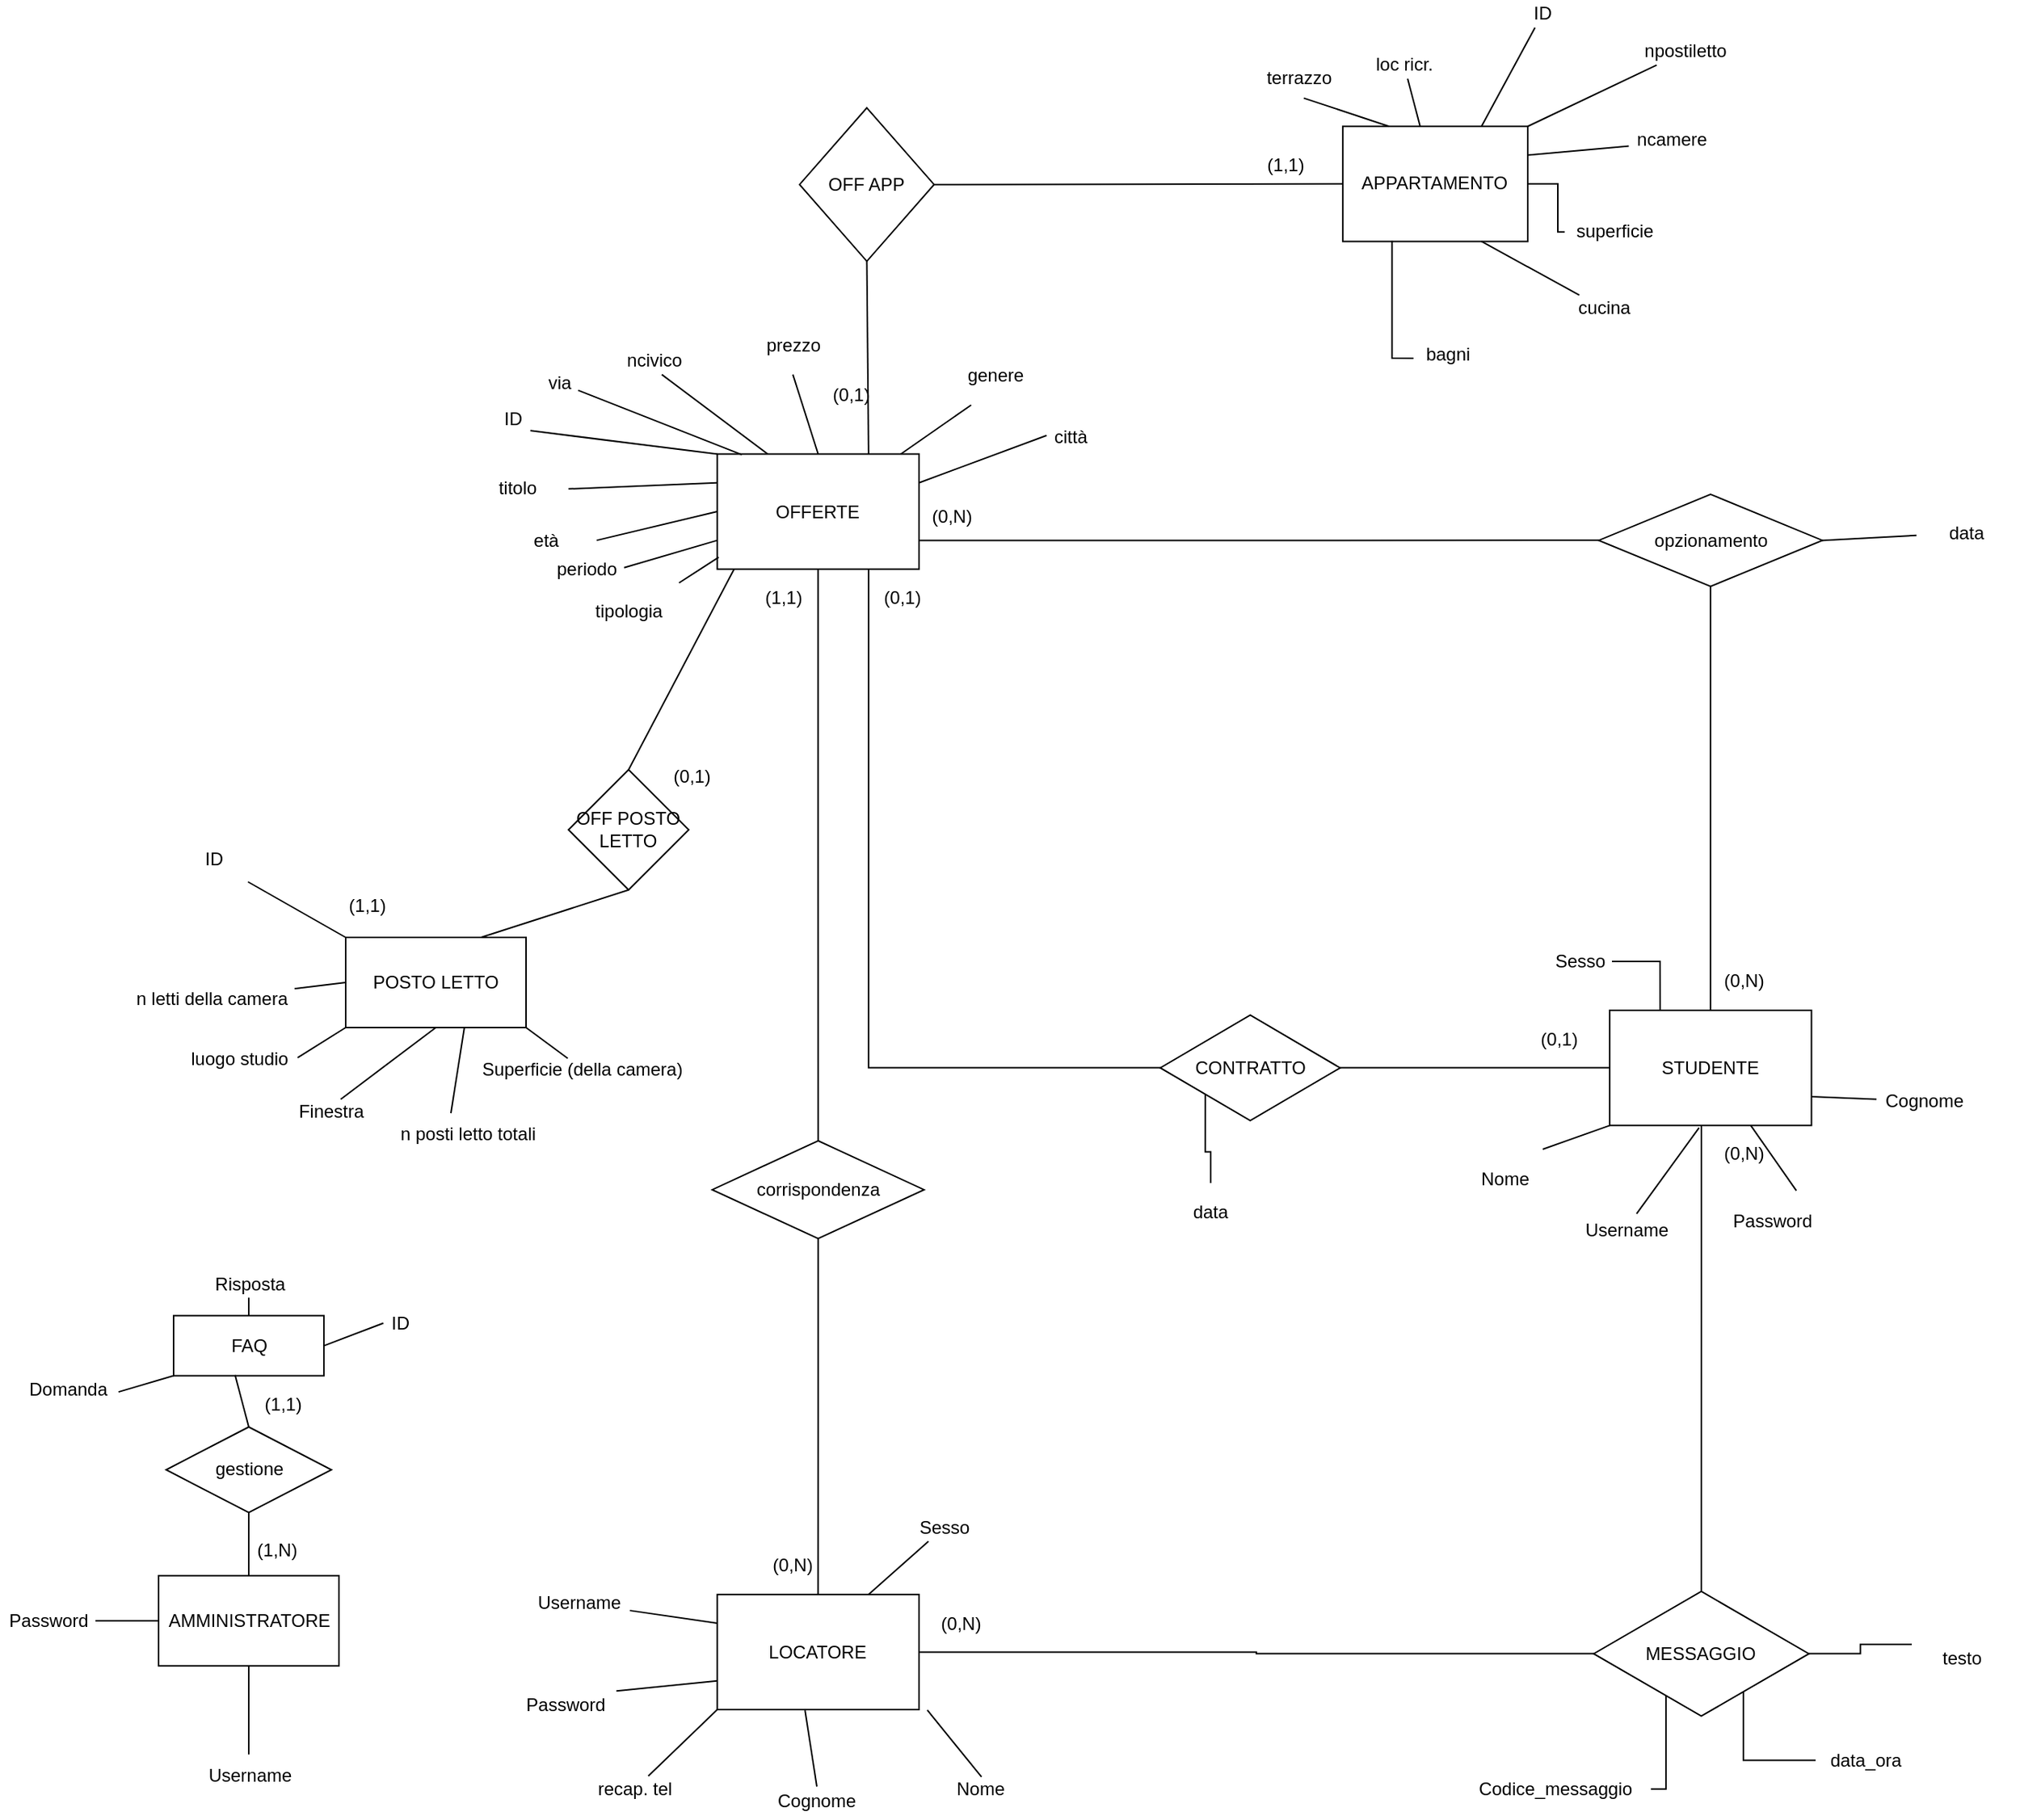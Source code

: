 <mxfile version="16.5.1" type="device"><diagram id="BImiJ2MHaVfLToUosUw6" name="Pagina-1"><mxGraphModel dx="2995" dy="1754" grid="1" gridSize="10" guides="1" tooltips="1" connect="1" arrows="1" fold="1" page="1" pageScale="1" pageWidth="1169" pageHeight="827" math="0" shadow="0"><root><mxCell id="0"/><mxCell id="1" parent="0"/><mxCell id="w5Ji0JBY7HhAF-RtOJwx-1" value="" style="group" vertex="1" connectable="0" parent="1"><mxGeometry x="-529" y="-589" width="869.526" height="936" as="geometry"/></mxCell><mxCell id="w5Ji0JBY7HhAF-RtOJwx-8" value="OFFERTE" style="rounded=0;whiteSpace=wrap;html=1;" vertex="1" parent="w5Ji0JBY7HhAF-RtOJwx-1"><mxGeometry x="134.237" y="153.233" width="134.237" height="76.617" as="geometry"/></mxCell><mxCell id="w5Ji0JBY7HhAF-RtOJwx-11" value="STUDENTE" style="whiteSpace=wrap;html=1;rounded=0;" vertex="1" parent="w5Ji0JBY7HhAF-RtOJwx-1"><mxGeometry x="728.018" y="523.547" width="134.237" height="76.617" as="geometry"/></mxCell><mxCell id="w5Ji0JBY7HhAF-RtOJwx-13" style="edgeStyle=orthogonalEdgeStyle;rounded=0;orthogonalLoop=1;jettySize=auto;html=1;entryX=0.75;entryY=1;entryDx=0;entryDy=0;endArrow=none;endFill=0;" edge="1" parent="w5Ji0JBY7HhAF-RtOJwx-1" source="w5Ji0JBY7HhAF-RtOJwx-14" target="w5Ji0JBY7HhAF-RtOJwx-8"><mxGeometry relative="1" as="geometry"/></mxCell><mxCell id="w5Ji0JBY7HhAF-RtOJwx-14" value="CONTRATTO" style="rhombus;whiteSpace=wrap;html=1;rounded=0;" vertex="1" parent="w5Ji0JBY7HhAF-RtOJwx-1"><mxGeometry x="429.002" y="526.741" width="119.695" height="70.232" as="geometry"/></mxCell><mxCell id="w5Ji0JBY7HhAF-RtOJwx-15" value="" style="edgeStyle=orthogonalEdgeStyle;rounded=0;orthogonalLoop=1;jettySize=auto;html=1;endArrow=none;endFill=0;" edge="1" parent="w5Ji0JBY7HhAF-RtOJwx-1" source="w5Ji0JBY7HhAF-RtOJwx-11" target="w5Ji0JBY7HhAF-RtOJwx-14"><mxGeometry relative="1" as="geometry"/></mxCell><mxCell id="w5Ji0JBY7HhAF-RtOJwx-16" value="corrispondenza" style="rhombus;whiteSpace=wrap;html=1;rounded=0;" vertex="1" parent="w5Ji0JBY7HhAF-RtOJwx-1"><mxGeometry x="130.881" y="610.379" width="140.949" height="65.124" as="geometry"/></mxCell><mxCell id="w5Ji0JBY7HhAF-RtOJwx-17" value="" style="edgeStyle=orthogonalEdgeStyle;rounded=0;orthogonalLoop=1;jettySize=auto;html=1;endArrow=none;endFill=0;" edge="1" parent="w5Ji0JBY7HhAF-RtOJwx-1" source="w5Ji0JBY7HhAF-RtOJwx-8" target="w5Ji0JBY7HhAF-RtOJwx-16"><mxGeometry relative="1" as="geometry"/></mxCell><mxCell id="w5Ji0JBY7HhAF-RtOJwx-20" value="(0,N)" style="text;html=1;strokeColor=none;fillColor=none;align=center;verticalAlign=middle;whiteSpace=wrap;rounded=0;" vertex="1" parent="w5Ji0JBY7HhAF-RtOJwx-1"><mxGeometry x="257.288" y="176.003" width="67.119" height="38.308" as="geometry"/></mxCell><mxCell id="w5Ji0JBY7HhAF-RtOJwx-21" value="(0,N)" style="text;html=1;strokeColor=none;fillColor=none;align=center;verticalAlign=middle;whiteSpace=wrap;rounded=0;" vertex="1" parent="w5Ji0JBY7HhAF-RtOJwx-1"><mxGeometry x="783.951" y="485.239" width="67.119" height="38.308" as="geometry"/></mxCell><mxCell id="w5Ji0JBY7HhAF-RtOJwx-23" value="(0,1)" style="text;html=1;strokeColor=none;fillColor=none;align=center;verticalAlign=middle;whiteSpace=wrap;rounded=0;" vertex="1" parent="w5Ji0JBY7HhAF-RtOJwx-1"><mxGeometry x="660.9" y="523.547" width="67.119" height="38.308" as="geometry"/></mxCell><mxCell id="w5Ji0JBY7HhAF-RtOJwx-24" value="(0,1)" style="text;html=1;strokeColor=none;fillColor=none;align=center;verticalAlign=middle;whiteSpace=wrap;rounded=0;" vertex="1" parent="w5Ji0JBY7HhAF-RtOJwx-1"><mxGeometry x="223.729" y="229.85" width="67.119" height="38.308" as="geometry"/></mxCell><mxCell id="w5Ji0JBY7HhAF-RtOJwx-25" value="(1,1)" style="text;html=1;strokeColor=none;fillColor=none;align=center;verticalAlign=middle;whiteSpace=wrap;rounded=0;" vertex="1" parent="w5Ji0JBY7HhAF-RtOJwx-1"><mxGeometry x="145.424" y="229.85" width="67.119" height="38.308" as="geometry"/></mxCell><mxCell id="w5Ji0JBY7HhAF-RtOJwx-34" value="(0,1)" style="text;html=1;strokeColor=none;fillColor=none;align=center;verticalAlign=middle;whiteSpace=wrap;rounded=0;" vertex="1" parent="w5Ji0JBY7HhAF-RtOJwx-1"><mxGeometry x="190.173" y="94.615" width="67.119" height="38.308" as="geometry"/></mxCell><mxCell id="w5Ji0JBY7HhAF-RtOJwx-36" value="Username" style="text;html=1;strokeColor=none;fillColor=none;align=center;verticalAlign=middle;whiteSpace=wrap;rounded=0;" vertex="1" parent="w5Ji0JBY7HhAF-RtOJwx-1"><mxGeometry x="705.646" y="651.241" width="67.119" height="38.308" as="geometry"/></mxCell><mxCell id="w5Ji0JBY7HhAF-RtOJwx-37" value="" style="endArrow=none;html=1;rounded=0;entryX=0.443;entryY=1.02;entryDx=0;entryDy=0;entryPerimeter=0;" edge="1" parent="w5Ji0JBY7HhAF-RtOJwx-1" target="w5Ji0JBY7HhAF-RtOJwx-11"><mxGeometry width="50" height="50" relative="1" as="geometry"><mxPoint x="745.917" y="658.903" as="sourcePoint"/><mxPoint x="783.951" y="689.55" as="targetPoint"/></mxGeometry></mxCell><mxCell id="w5Ji0JBY7HhAF-RtOJwx-38" value="Password" style="text;html=1;strokeColor=none;fillColor=none;align=center;verticalAlign=middle;whiteSpace=wrap;rounded=0;" vertex="1" parent="w5Ji0JBY7HhAF-RtOJwx-1"><mxGeometry x="802.968" y="644.857" width="67.119" height="38.308" as="geometry"/></mxCell><mxCell id="w5Ji0JBY7HhAF-RtOJwx-39" value="" style="endArrow=none;html=1;rounded=0;" edge="1" parent="w5Ji0JBY7HhAF-RtOJwx-1" target="w5Ji0JBY7HhAF-RtOJwx-11"><mxGeometry width="50" height="50" relative="1" as="geometry"><mxPoint x="852.188" y="643.58" as="sourcePoint"/><mxPoint x="783.951" y="727.858" as="targetPoint"/></mxGeometry></mxCell><mxCell id="w5Ji0JBY7HhAF-RtOJwx-42" style="edgeStyle=orthogonalEdgeStyle;rounded=0;orthogonalLoop=1;jettySize=auto;html=1;entryX=0;entryY=1;entryDx=0;entryDy=0;endArrow=none;endFill=0;" edge="1" parent="w5Ji0JBY7HhAF-RtOJwx-1" source="w5Ji0JBY7HhAF-RtOJwx-43" target="w5Ji0JBY7HhAF-RtOJwx-14"><mxGeometry relative="1" as="geometry"/></mxCell><mxCell id="w5Ji0JBY7HhAF-RtOJwx-43" value="data" style="text;html=1;strokeColor=none;fillColor=none;align=center;verticalAlign=middle;whiteSpace=wrap;rounded=0;" vertex="1" parent="w5Ji0JBY7HhAF-RtOJwx-1"><mxGeometry x="428.997" y="638.47" width="67.119" height="38.308" as="geometry"/></mxCell><mxCell id="w5Ji0JBY7HhAF-RtOJwx-50" value="(0,N)" style="text;html=1;strokeColor=none;fillColor=none;align=center;verticalAlign=middle;whiteSpace=wrap;rounded=0;" vertex="1" parent="w5Ji0JBY7HhAF-RtOJwx-1"><mxGeometry x="783.951" y="600.164" width="67.119" height="38.308" as="geometry"/></mxCell><mxCell id="w5Ji0JBY7HhAF-RtOJwx-53" value="Sesso" style="text;html=1;align=center;verticalAlign=middle;resizable=0;points=[];autosize=1;strokeColor=none;fillColor=none;" vertex="1" parent="w5Ji0JBY7HhAF-RtOJwx-1"><mxGeometry x="685.51" y="482" width="44" height="18" as="geometry"/></mxCell><mxCell id="w5Ji0JBY7HhAF-RtOJwx-54" value="" style="endArrow=none;html=1;rounded=0;exitX=0.25;exitY=0;exitDx=0;exitDy=0;" edge="1" parent="w5Ji0JBY7HhAF-RtOJwx-1" source="w5Ji0JBY7HhAF-RtOJwx-11" target="w5Ji0JBY7HhAF-RtOJwx-53"><mxGeometry relative="1" as="geometry"><mxPoint x="467.51" y="425" as="sourcePoint"/><mxPoint x="627.51" y="425" as="targetPoint"/><Array as="points"><mxPoint x="761.51" y="491"/></Array></mxGeometry></mxCell><mxCell id="w5Ji0JBY7HhAF-RtOJwx-69" value="via" style="text;html=1;align=center;verticalAlign=middle;resizable=0;points=[];autosize=1;strokeColor=none;fillColor=none;" vertex="1" parent="w5Ji0JBY7HhAF-RtOJwx-1"><mxGeometry x="16.68" y="96.92" width="25" height="18" as="geometry"/></mxCell><mxCell id="w5Ji0JBY7HhAF-RtOJwx-70" value="ncivico" style="text;html=1;align=center;verticalAlign=middle;resizable=0;points=[];autosize=1;strokeColor=none;fillColor=none;" vertex="1" parent="w5Ji0JBY7HhAF-RtOJwx-1"><mxGeometry x="68.24" y="82.31" width="47" height="18" as="geometry"/></mxCell><mxCell id="w5Ji0JBY7HhAF-RtOJwx-71" value="città" style="text;html=1;align=center;verticalAlign=middle;resizable=0;points=[];autosize=1;strokeColor=none;fillColor=none;" vertex="1" parent="w5Ji0JBY7HhAF-RtOJwx-1"><mxGeometry x="353.49" y="132.92" width="32" height="18" as="geometry"/></mxCell><mxCell id="w5Ji0JBY7HhAF-RtOJwx-75" value="Cognome" style="text;html=1;align=center;verticalAlign=middle;resizable=0;points=[];autosize=1;strokeColor=none;fillColor=none;" vertex="1" parent="w5Ji0JBY7HhAF-RtOJwx-1"><mxGeometry x="905.51" y="575" width="62" height="18" as="geometry"/></mxCell><mxCell id="w5Ji0JBY7HhAF-RtOJwx-76" value="" style="endArrow=none;html=1;rounded=0;exitX=1;exitY=0.75;exitDx=0;exitDy=0;" edge="1" parent="w5Ji0JBY7HhAF-RtOJwx-1" source="w5Ji0JBY7HhAF-RtOJwx-11" target="w5Ji0JBY7HhAF-RtOJwx-75"><mxGeometry relative="1" as="geometry"><mxPoint x="543.51" y="768" as="sourcePoint"/><mxPoint x="703.51" y="768" as="targetPoint"/></mxGeometry></mxCell><mxCell id="w5Ji0JBY7HhAF-RtOJwx-56" value="OFF POSTO LETTO" style="rhombus;whiteSpace=wrap;html=1;" vertex="1" parent="w5Ji0JBY7HhAF-RtOJwx-1"><mxGeometry x="35.24" y="363.37" width="80" height="80" as="geometry"/></mxCell><mxCell id="w5Ji0JBY7HhAF-RtOJwx-87" value="(0,1)" style="text;html=1;align=center;verticalAlign=middle;resizable=0;points=[];autosize=1;strokeColor=none;fillColor=none;" vertex="1" parent="w5Ji0JBY7HhAF-RtOJwx-1"><mxGeometry x="99.24" y="359" width="35" height="18" as="geometry"/></mxCell><mxCell id="w5Ji0JBY7HhAF-RtOJwx-279" value="" style="endArrow=none;html=1;rounded=0;exitX=0.5;exitY=0;exitDx=0;exitDy=0;entryX=0;entryY=0;entryDx=0;entryDy=0;" edge="1" parent="w5Ji0JBY7HhAF-RtOJwx-1" source="w5Ji0JBY7HhAF-RtOJwx-56" target="w5Ji0JBY7HhAF-RtOJwx-25"><mxGeometry relative="1" as="geometry"><mxPoint x="19" y="319" as="sourcePoint"/><mxPoint x="179" y="319" as="targetPoint"/></mxGeometry></mxCell><mxCell id="w5Ji0JBY7HhAF-RtOJwx-99" value="prezzo" style="text;html=1;strokeColor=none;fillColor=none;align=center;verticalAlign=middle;whiteSpace=wrap;rounded=0;" vertex="1" parent="w5Ji0JBY7HhAF-RtOJwx-1"><mxGeometry x="156.54" y="62" width="56" height="38.31" as="geometry"/></mxCell><mxCell id="w5Ji0JBY7HhAF-RtOJwx-103" value="genere" style="text;html=1;strokeColor=none;fillColor=none;align=center;verticalAlign=middle;whiteSpace=wrap;rounded=0;" vertex="1" parent="w5Ji0JBY7HhAF-RtOJwx-1"><mxGeometry x="286.373" y="82.314" width="67.119" height="38.308" as="geometry"/></mxCell><mxCell id="w5Ji0JBY7HhAF-RtOJwx-97" value="tipologia" style="text;html=1;strokeColor=none;fillColor=none;align=center;verticalAlign=middle;whiteSpace=wrap;rounded=0;" vertex="1" parent="w5Ji0JBY7HhAF-RtOJwx-1"><mxGeometry x="41.683" y="238.995" width="67.119" height="38.308" as="geometry"/></mxCell><mxCell id="w5Ji0JBY7HhAF-RtOJwx-95" value="periodo" style="text;html=1;align=center;verticalAlign=middle;resizable=0;points=[];autosize=1;strokeColor=none;fillColor=none;" vertex="1" parent="w5Ji0JBY7HhAF-RtOJwx-1"><mxGeometry x="21.999" y="220.991" width="50" height="18" as="geometry"/></mxCell><mxCell id="w5Ji0JBY7HhAF-RtOJwx-83" value="età" style="text;html=1;strokeColor=none;fillColor=none;align=center;verticalAlign=middle;whiteSpace=wrap;rounded=0;" vertex="1" parent="w5Ji0JBY7HhAF-RtOJwx-1"><mxGeometry x="-13.121" y="191.538" width="67.119" height="38.308" as="geometry"/></mxCell><mxCell id="w5Ji0JBY7HhAF-RtOJwx-61" value="" style="group" vertex="1" connectable="0" parent="w5Ji0JBY7HhAF-RtOJwx-1"><mxGeometry x="-31.874" y="155.999" width="67.119" height="38.308" as="geometry"/></mxCell><mxCell id="w5Ji0JBY7HhAF-RtOJwx-62" value="" style="group" vertex="1" connectable="0" parent="w5Ji0JBY7HhAF-RtOJwx-61"><mxGeometry y="1.277" width="67.119" height="38.308" as="geometry"/></mxCell><mxCell id="w5Ji0JBY7HhAF-RtOJwx-63" value="titolo" style="text;html=1;strokeColor=none;fillColor=none;align=center;verticalAlign=middle;whiteSpace=wrap;rounded=0;" vertex="1" parent="w5Ji0JBY7HhAF-RtOJwx-62"><mxGeometry width="67.119" height="38.308" as="geometry"/></mxCell><mxCell id="w5Ji0JBY7HhAF-RtOJwx-281" value="" style="endArrow=none;html=1;rounded=0;entryX=0.007;entryY=0.897;entryDx=0;entryDy=0;entryPerimeter=0;exitX=1;exitY=0;exitDx=0;exitDy=0;" edge="1" parent="w5Ji0JBY7HhAF-RtOJwx-1" source="w5Ji0JBY7HhAF-RtOJwx-97" target="w5Ji0JBY7HhAF-RtOJwx-8"><mxGeometry relative="1" as="geometry"><mxPoint x="-176.97" y="269" as="sourcePoint"/><mxPoint x="-16.97" y="269" as="targetPoint"/></mxGeometry></mxCell><mxCell id="w5Ji0JBY7HhAF-RtOJwx-282" value="" style="endArrow=none;html=1;rounded=0;entryX=0;entryY=0.75;entryDx=0;entryDy=0;exitX=1.005;exitY=0.438;exitDx=0;exitDy=0;exitPerimeter=0;" edge="1" parent="w5Ji0JBY7HhAF-RtOJwx-1" source="w5Ji0JBY7HhAF-RtOJwx-95" target="w5Ji0JBY7HhAF-RtOJwx-8"><mxGeometry relative="1" as="geometry"><mxPoint x="-166.97" y="279" as="sourcePoint"/><mxPoint x="-6.97" y="279" as="targetPoint"/></mxGeometry></mxCell><mxCell id="w5Ji0JBY7HhAF-RtOJwx-283" value="" style="endArrow=none;html=1;rounded=0;entryX=0;entryY=0.5;entryDx=0;entryDy=0;exitX=1;exitY=0.5;exitDx=0;exitDy=0;" edge="1" parent="w5Ji0JBY7HhAF-RtOJwx-1" source="w5Ji0JBY7HhAF-RtOJwx-83" target="w5Ji0JBY7HhAF-RtOJwx-8"><mxGeometry relative="1" as="geometry"><mxPoint x="-156.97" y="289" as="sourcePoint"/><mxPoint x="3.03" y="289" as="targetPoint"/></mxGeometry></mxCell><mxCell id="w5Ji0JBY7HhAF-RtOJwx-284" value="" style="endArrow=none;html=1;rounded=0;entryX=0;entryY=0.25;entryDx=0;entryDy=0;exitX=1;exitY=0.5;exitDx=0;exitDy=0;" edge="1" parent="w5Ji0JBY7HhAF-RtOJwx-1" source="w5Ji0JBY7HhAF-RtOJwx-63" target="w5Ji0JBY7HhAF-RtOJwx-8"><mxGeometry relative="1" as="geometry"><mxPoint x="-146.97" y="299" as="sourcePoint"/><mxPoint x="13.03" y="299" as="targetPoint"/></mxGeometry></mxCell><mxCell id="w5Ji0JBY7HhAF-RtOJwx-286" value="" style="endArrow=none;html=1;rounded=0;entryX=0.122;entryY=0.006;entryDx=0;entryDy=0;entryPerimeter=0;" edge="1" parent="w5Ji0JBY7HhAF-RtOJwx-1" source="w5Ji0JBY7HhAF-RtOJwx-69" target="w5Ji0JBY7HhAF-RtOJwx-8"><mxGeometry relative="1" as="geometry"><mxPoint x="-126.97" y="319" as="sourcePoint"/><mxPoint x="33.03" y="319" as="targetPoint"/></mxGeometry></mxCell><mxCell id="w5Ji0JBY7HhAF-RtOJwx-287" value="" style="endArrow=none;html=1;rounded=0;entryX=0.25;entryY=0;entryDx=0;entryDy=0;exitX=0.619;exitY=1.001;exitDx=0;exitDy=0;exitPerimeter=0;" edge="1" parent="w5Ji0JBY7HhAF-RtOJwx-1" source="w5Ji0JBY7HhAF-RtOJwx-70" target="w5Ji0JBY7HhAF-RtOJwx-8"><mxGeometry relative="1" as="geometry"><mxPoint x="-116.97" y="329" as="sourcePoint"/><mxPoint x="43.03" y="329" as="targetPoint"/></mxGeometry></mxCell><mxCell id="w5Ji0JBY7HhAF-RtOJwx-290" value="" style="endArrow=none;html=1;rounded=0;exitX=0.5;exitY=1;exitDx=0;exitDy=0;entryX=0.5;entryY=0;entryDx=0;entryDy=0;" edge="1" parent="w5Ji0JBY7HhAF-RtOJwx-1" source="w5Ji0JBY7HhAF-RtOJwx-99" target="w5Ji0JBY7HhAF-RtOJwx-8"><mxGeometry relative="1" as="geometry"><mxPoint x="-86.97" y="359" as="sourcePoint"/><mxPoint x="73.03" y="359" as="targetPoint"/></mxGeometry></mxCell><mxCell id="w5Ji0JBY7HhAF-RtOJwx-288" value="" style="endArrow=none;html=1;rounded=0;entryX=0.25;entryY=1;entryDx=0;entryDy=0;" edge="1" parent="w5Ji0JBY7HhAF-RtOJwx-1" source="w5Ji0JBY7HhAF-RtOJwx-8" target="w5Ji0JBY7HhAF-RtOJwx-103"><mxGeometry relative="1" as="geometry"><mxPoint x="269" y="149" as="sourcePoint"/><mxPoint x="53.03" y="339" as="targetPoint"/></mxGeometry></mxCell><mxCell id="w5Ji0JBY7HhAF-RtOJwx-289" value="" style="endArrow=none;html=1;rounded=0;entryX=-0.005;entryY=0.441;entryDx=0;entryDy=0;entryPerimeter=0;exitX=1;exitY=0.25;exitDx=0;exitDy=0;" edge="1" parent="w5Ji0JBY7HhAF-RtOJwx-1" source="w5Ji0JBY7HhAF-RtOJwx-8" target="w5Ji0JBY7HhAF-RtOJwx-71"><mxGeometry relative="1" as="geometry"><mxPoint x="-96.97" y="349" as="sourcePoint"/><mxPoint x="63.03" y="349" as="targetPoint"/></mxGeometry></mxCell><mxCell id="w5Ji0JBY7HhAF-RtOJwx-10" value="opzionamento" style="rhombus;whiteSpace=wrap;html=1;rounded=0;" vertex="1" parent="w5Ji0JBY7HhAF-RtOJwx-1"><mxGeometry x="720.747" y="180.041" width="148.78" height="61.293" as="geometry"/></mxCell><mxCell id="w5Ji0JBY7HhAF-RtOJwx-12" value="" style="edgeStyle=orthogonalEdgeStyle;rounded=0;orthogonalLoop=1;jettySize=auto;html=1;endArrow=none;endFill=0;" edge="1" parent="w5Ji0JBY7HhAF-RtOJwx-1" source="w5Ji0JBY7HhAF-RtOJwx-10" target="w5Ji0JBY7HhAF-RtOJwx-11"><mxGeometry relative="1" as="geometry"/></mxCell><mxCell id="w5Ji0JBY7HhAF-RtOJwx-9" value="" style="edgeStyle=orthogonalEdgeStyle;rounded=0;orthogonalLoop=1;jettySize=auto;html=1;endArrow=none;endFill=0;exitX=1;exitY=0.75;exitDx=0;exitDy=0;" edge="1" parent="w5Ji0JBY7HhAF-RtOJwx-1" source="w5Ji0JBY7HhAF-RtOJwx-8" target="w5Ji0JBY7HhAF-RtOJwx-10"><mxGeometry relative="1" as="geometry"><mxPoint x="637.627" y="229.85" as="sourcePoint"/></mxGeometry></mxCell><mxCell id="w5Ji0JBY7HhAF-RtOJwx-107" value="FAQ" style="whiteSpace=wrap;html=1;align=center;" vertex="1" parent="1"><mxGeometry x="-756.48" y="137.78" width="100" height="40" as="geometry"/></mxCell><mxCell id="w5Ji0JBY7HhAF-RtOJwx-108" value="" style="endArrow=none;html=1;rounded=0;entryX=0;entryY=1;entryDx=0;entryDy=0;exitX=1.039;exitY=0.6;exitDx=0;exitDy=0;exitPerimeter=0;" edge="1" parent="1" source="w5Ji0JBY7HhAF-RtOJwx-109" target="w5Ji0JBY7HhAF-RtOJwx-107"><mxGeometry relative="1" as="geometry"><mxPoint x="-702.48" y="183.87" as="sourcePoint"/><mxPoint x="-542.48" y="183.87" as="targetPoint"/></mxGeometry></mxCell><mxCell id="w5Ji0JBY7HhAF-RtOJwx-109" value="Domanda" style="text;html=1;align=center;verticalAlign=middle;resizable=0;points=[];autosize=1;strokeColor=none;fillColor=none;" vertex="1" parent="1"><mxGeometry x="-857.57" y="177.78" width="62" height="18" as="geometry"/></mxCell><mxCell id="w5Ji0JBY7HhAF-RtOJwx-110" value="" style="endArrow=none;html=1;rounded=0;exitX=0.5;exitY=0;exitDx=0;exitDy=0;" edge="1" parent="1" source="w5Ji0JBY7HhAF-RtOJwx-107" target="w5Ji0JBY7HhAF-RtOJwx-111"><mxGeometry relative="1" as="geometry"><mxPoint x="-650.48" y="176.87" as="sourcePoint"/><mxPoint x="-635.48" y="192.87" as="targetPoint"/></mxGeometry></mxCell><mxCell id="w5Ji0JBY7HhAF-RtOJwx-111" value="Risposta" style="text;html=1;align=center;verticalAlign=middle;resizable=0;points=[];autosize=1;strokeColor=none;fillColor=none;" vertex="1" parent="1"><mxGeometry x="-734.48" y="107.78" width="56" height="18" as="geometry"/></mxCell><mxCell id="w5Ji0JBY7HhAF-RtOJwx-112" value="" style="endArrow=none;html=1;rounded=0;exitX=1;exitY=0.5;exitDx=0;exitDy=0;entryX=-0.018;entryY=0.489;entryDx=0;entryDy=0;entryPerimeter=0;" edge="1" parent="1" source="w5Ji0JBY7HhAF-RtOJwx-107" target="w5Ji0JBY7HhAF-RtOJwx-74"><mxGeometry relative="1" as="geometry"><mxPoint x="-538.48" y="106.87" as="sourcePoint"/><mxPoint x="-531.48" y="157.87" as="targetPoint"/></mxGeometry></mxCell><mxCell id="w5Ji0JBY7HhAF-RtOJwx-113" value="AMMINISTRATORE" style="whiteSpace=wrap;html=1;" vertex="1" parent="1"><mxGeometry x="-766.48" y="310.87" width="120" height="60" as="geometry"/></mxCell><mxCell id="w5Ji0JBY7HhAF-RtOJwx-114" value="" style="endArrow=none;html=1;rounded=0;entryX=0.5;entryY=1;entryDx=0;entryDy=0;" edge="1" parent="1" target="w5Ji0JBY7HhAF-RtOJwx-113"><mxGeometry relative="1" as="geometry"><mxPoint x="-706.48" y="429.87" as="sourcePoint"/><mxPoint x="-736.48" y="436.87" as="targetPoint"/></mxGeometry></mxCell><mxCell id="w5Ji0JBY7HhAF-RtOJwx-115" value="Username" style="text;html=1;align=center;verticalAlign=middle;resizable=0;points=[];autosize=1;strokeColor=none;fillColor=none;" vertex="1" parent="1"><mxGeometry x="-738.98" y="434.87" width="65" height="18" as="geometry"/></mxCell><mxCell id="w5Ji0JBY7HhAF-RtOJwx-116" value="Password" style="text;html=1;align=center;verticalAlign=middle;resizable=0;points=[];autosize=1;strokeColor=none;fillColor=none;" vertex="1" parent="1"><mxGeometry x="-871.48" y="331.87" width="63" height="18" as="geometry"/></mxCell><mxCell id="w5Ji0JBY7HhAF-RtOJwx-117" value="" style="endArrow=none;html=1;rounded=0;entryX=0;entryY=0.5;entryDx=0;entryDy=0;" edge="1" parent="1" source="w5Ji0JBY7HhAF-RtOJwx-116" target="w5Ji0JBY7HhAF-RtOJwx-113"><mxGeometry relative="1" as="geometry"><mxPoint x="-824.653" y="340.478" as="sourcePoint"/><mxPoint x="-802.48" y="240.87" as="targetPoint"/></mxGeometry></mxCell><mxCell id="w5Ji0JBY7HhAF-RtOJwx-118" value="gestione" style="rhombus;whiteSpace=wrap;html=1;" vertex="1" parent="1"><mxGeometry x="-761.48" y="211.87" width="110" height="57" as="geometry"/></mxCell><mxCell id="w5Ji0JBY7HhAF-RtOJwx-119" value="" style="endArrow=none;html=1;rounded=0;entryX=0.5;entryY=1;entryDx=0;entryDy=0;exitX=0.5;exitY=0;exitDx=0;exitDy=0;" edge="1" parent="1" source="w5Ji0JBY7HhAF-RtOJwx-113" target="w5Ji0JBY7HhAF-RtOJwx-118"><mxGeometry relative="1" as="geometry"><mxPoint x="-865.48" y="280.87" as="sourcePoint"/><mxPoint x="-705.48" y="280.87" as="targetPoint"/></mxGeometry></mxCell><mxCell id="w5Ji0JBY7HhAF-RtOJwx-120" value="" style="endArrow=none;html=1;rounded=0;entryX=0.409;entryY=0.99;entryDx=0;entryDy=0;entryPerimeter=0;exitX=0.5;exitY=0;exitDx=0;exitDy=0;" edge="1" parent="1" source="w5Ji0JBY7HhAF-RtOJwx-118" target="w5Ji0JBY7HhAF-RtOJwx-107"><mxGeometry relative="1" as="geometry"><mxPoint x="-383.48" y="234.87" as="sourcePoint"/><mxPoint x="-223.48" y="234.87" as="targetPoint"/></mxGeometry></mxCell><mxCell id="w5Ji0JBY7HhAF-RtOJwx-121" value="(1,1)" style="text;html=1;align=center;verticalAlign=middle;resizable=0;points=[];autosize=1;strokeColor=none;fillColor=none;" vertex="1" parent="1"><mxGeometry x="-701.57" y="187.78" width="35" height="18" as="geometry"/></mxCell><mxCell id="w5Ji0JBY7HhAF-RtOJwx-122" value="(1,N)" style="text;html=1;align=center;verticalAlign=middle;resizable=0;points=[];autosize=1;strokeColor=none;fillColor=none;" vertex="1" parent="1"><mxGeometry x="-706.48" y="284.87" width="36" height="18" as="geometry"/></mxCell><mxCell id="w5Ji0JBY7HhAF-RtOJwx-133" value="" style="endArrow=none;html=1;rounded=0;entryX=0;entryY=1;entryDx=0;entryDy=0;" edge="1" parent="1" target="w5Ji0JBY7HhAF-RtOJwx-11"><mxGeometry relative="1" as="geometry"><mxPoint x="154.51" y="27" as="sourcePoint"/><mxPoint x="174.51" y="179" as="targetPoint"/></mxGeometry></mxCell><mxCell id="w5Ji0JBY7HhAF-RtOJwx-134" value="Nome" style="text;html=1;align=center;verticalAlign=middle;resizable=0;points=[];autosize=1;strokeColor=none;fillColor=none;" vertex="1" parent="1"><mxGeometry x="107.51" y="38" width="42" height="18" as="geometry"/></mxCell><mxCell id="w5Ji0JBY7HhAF-RtOJwx-2" value="Codice_messaggio" style="text;html=1;strokeColor=none;fillColor=none;align=center;verticalAlign=middle;whiteSpace=wrap;rounded=0;" vertex="1" parent="1"><mxGeometry x="99.996" y="433.717" width="126.407" height="38.308" as="geometry"/></mxCell><mxCell id="w5Ji0JBY7HhAF-RtOJwx-3" value="testo" style="text;html=1;strokeColor=none;fillColor=none;align=center;verticalAlign=middle;whiteSpace=wrap;rounded=0;" vertex="1" parent="1"><mxGeometry x="400.002" y="347.002" width="67.119" height="38.308" as="geometry"/></mxCell><mxCell id="w5Ji0JBY7HhAF-RtOJwx-4" value="data_ora" style="text;html=1;strokeColor=none;fillColor=none;align=center;verticalAlign=middle;whiteSpace=wrap;rounded=0;" vertex="1" parent="1"><mxGeometry x="336.029" y="414.563" width="67.119" height="38.308" as="geometry"/></mxCell><mxCell id="w5Ji0JBY7HhAF-RtOJwx-5" style="edgeStyle=orthogonalEdgeStyle;rounded=0;orthogonalLoop=1;jettySize=auto;html=1;entryX=1;entryY=0.5;entryDx=0;entryDy=0;endArrow=none;endFill=0;" edge="1" parent="1" source="w5Ji0JBY7HhAF-RtOJwx-47" target="w5Ji0JBY7HhAF-RtOJwx-2"><mxGeometry relative="1" as="geometry"><Array as="points"><mxPoint x="236.47" y="452.871"/></Array></mxGeometry></mxCell><mxCell id="w5Ji0JBY7HhAF-RtOJwx-6" style="edgeStyle=orthogonalEdgeStyle;rounded=0;orthogonalLoop=1;jettySize=auto;html=1;endArrow=none;endFill=0;entryX=0;entryY=0.25;entryDx=0;entryDy=0;" edge="1" parent="1" source="w5Ji0JBY7HhAF-RtOJwx-47" target="w5Ji0JBY7HhAF-RtOJwx-3"><mxGeometry relative="1" as="geometry"><mxPoint x="381" y="200" as="targetPoint"/></mxGeometry></mxCell><mxCell id="w5Ji0JBY7HhAF-RtOJwx-7" style="edgeStyle=orthogonalEdgeStyle;rounded=0;orthogonalLoop=1;jettySize=auto;html=1;entryX=0;entryY=0.5;entryDx=0;entryDy=0;endArrow=none;endFill=0;" edge="1" parent="1" source="w5Ji0JBY7HhAF-RtOJwx-47" target="w5Ji0JBY7HhAF-RtOJwx-4"><mxGeometry relative="1" as="geometry"><Array as="points"><mxPoint x="287.928" y="433.717"/></Array></mxGeometry></mxCell><mxCell id="w5Ji0JBY7HhAF-RtOJwx-47" value="MESSAGGIO" style="rhombus;whiteSpace=wrap;html=1;rounded=0;" vertex="1" parent="1"><mxGeometry x="188.368" y="321.346" width="143.186" height="83.001" as="geometry"/></mxCell><mxCell id="w5Ji0JBY7HhAF-RtOJwx-46" style="edgeStyle=orthogonalEdgeStyle;rounded=0;orthogonalLoop=1;jettySize=auto;html=1;entryX=1;entryY=0.5;entryDx=0;entryDy=0;endArrow=none;endFill=0;" edge="1" parent="1" source="w5Ji0JBY7HhAF-RtOJwx-47" target="w5Ji0JBY7HhAF-RtOJwx-18"><mxGeometry relative="1" as="geometry"/></mxCell><mxCell id="w5Ji0JBY7HhAF-RtOJwx-48" value="" style="edgeStyle=orthogonalEdgeStyle;rounded=0;orthogonalLoop=1;jettySize=auto;html=1;endArrow=none;endFill=0;entryX=0.5;entryY=0;entryDx=0;entryDy=0;" edge="1" parent="1" source="w5Ji0JBY7HhAF-RtOJwx-11" target="w5Ji0JBY7HhAF-RtOJwx-47"><mxGeometry relative="1" as="geometry"><Array as="points"><mxPoint x="260" y="120"/><mxPoint x="260" y="120"/></Array></mxGeometry></mxCell><mxCell id="w5Ji0JBY7HhAF-RtOJwx-18" value="LOCATORE" style="whiteSpace=wrap;html=1;rounded=0;" vertex="1" parent="1"><mxGeometry x="-394.763" y="323.397" width="134.237" height="76.617" as="geometry"/></mxCell><mxCell id="w5Ji0JBY7HhAF-RtOJwx-22" value="(0,N)" style="text;html=1;strokeColor=none;fillColor=none;align=center;verticalAlign=middle;whiteSpace=wrap;rounded=0;" vertex="1" parent="1"><mxGeometry x="-377.986" y="285.089" width="67.119" height="38.308" as="geometry"/></mxCell><mxCell id="w5Ji0JBY7HhAF-RtOJwx-30" value="Username" style="text;html=1;strokeColor=none;fillColor=none;align=center;verticalAlign=middle;whiteSpace=wrap;rounded=0;" vertex="1" parent="1"><mxGeometry x="-519.997" y="310.004" width="67.119" height="38.308" as="geometry"/></mxCell><mxCell id="w5Ji0JBY7HhAF-RtOJwx-31" value="" style="endArrow=none;html=1;rounded=0;entryX=0;entryY=0.25;entryDx=0;entryDy=0;" edge="1" parent="1" target="w5Ji0JBY7HhAF-RtOJwx-18" source="w5Ji0JBY7HhAF-RtOJwx-30"><mxGeometry width="50" height="50" relative="1" as="geometry"><mxPoint x="-456.291" y="323.397" as="sourcePoint"/><mxPoint x="-377.986" y="-206.535" as="targetPoint"/></mxGeometry></mxCell><mxCell id="w5Ji0JBY7HhAF-RtOJwx-32" value="Password" style="text;html=1;strokeColor=none;fillColor=none;align=center;verticalAlign=middle;whiteSpace=wrap;rounded=0;" vertex="1" parent="1"><mxGeometry x="-529" y="378.055" width="67.119" height="38.308" as="geometry"/></mxCell><mxCell id="w5Ji0JBY7HhAF-RtOJwx-33" value="" style="endArrow=none;html=1;rounded=0;entryX=0;entryY=0.75;entryDx=0;entryDy=0;exitX=1;exitY=0.25;exitDx=0;exitDy=0;" edge="1" parent="1" source="w5Ji0JBY7HhAF-RtOJwx-32" target="w5Ji0JBY7HhAF-RtOJwx-18"><mxGeometry width="50" height="50" relative="1" as="geometry"><mxPoint x="-445.105" y="336.166" as="sourcePoint"/><mxPoint x="-377.986" y="355.321" as="targetPoint"/></mxGeometry></mxCell><mxCell id="w5Ji0JBY7HhAF-RtOJwx-49" value="(0,N)" style="text;html=1;strokeColor=none;fillColor=none;align=center;verticalAlign=middle;whiteSpace=wrap;rounded=0;" vertex="1" parent="1"><mxGeometry x="-266.122" y="323.397" width="67.119" height="38.308" as="geometry"/></mxCell><mxCell id="w5Ji0JBY7HhAF-RtOJwx-19" value="" style="edgeStyle=orthogonalEdgeStyle;rounded=0;orthogonalLoop=1;jettySize=auto;html=1;endArrow=none;endFill=0;" edge="1" parent="1" source="w5Ji0JBY7HhAF-RtOJwx-16" target="w5Ji0JBY7HhAF-RtOJwx-18"><mxGeometry relative="1" as="geometry"/></mxCell><mxCell id="w5Ji0JBY7HhAF-RtOJwx-79" value="recap. tel" style="text;html=1;align=center;verticalAlign=middle;resizable=0;points=[];autosize=1;strokeColor=none;fillColor=none;" vertex="1" parent="1"><mxGeometry x="-480.0" y="444.28" width="60" height="18" as="geometry"/></mxCell><mxCell id="w5Ji0JBY7HhAF-RtOJwx-127" value="" style="endArrow=none;html=1;rounded=0;exitX=0.75;exitY=0;exitDx=0;exitDy=0;" edge="1" parent="1" source="w5Ji0JBY7HhAF-RtOJwx-18" target="w5Ji0JBY7HhAF-RtOJwx-128"><mxGeometry relative="1" as="geometry"><mxPoint x="-137.41" y="242.0" as="sourcePoint"/><mxPoint x="-272.41" y="298" as="targetPoint"/></mxGeometry></mxCell><mxCell id="w5Ji0JBY7HhAF-RtOJwx-128" value="Sesso" style="text;html=1;align=center;verticalAlign=middle;resizable=0;points=[];autosize=1;strokeColor=none;fillColor=none;" vertex="1" parent="1"><mxGeometry x="-266.12" y="270" width="44" height="18" as="geometry"/></mxCell><mxCell id="w5Ji0JBY7HhAF-RtOJwx-129" value="" style="endArrow=none;html=1;rounded=0;entryX=0.525;entryY=0.032;entryDx=0;entryDy=0;entryPerimeter=0;" edge="1" parent="1" target="w5Ji0JBY7HhAF-RtOJwx-130"><mxGeometry relative="1" as="geometry"><mxPoint x="-255" y="400.35" as="sourcePoint"/><mxPoint x="-255.41" y="437" as="targetPoint"/></mxGeometry></mxCell><mxCell id="w5Ji0JBY7HhAF-RtOJwx-130" value="Nome" style="text;html=1;align=center;verticalAlign=middle;resizable=0;points=[];autosize=1;strokeColor=none;fillColor=none;" vertex="1" parent="1"><mxGeometry x="-241.0" y="444.28" width="42" height="18" as="geometry"/></mxCell><mxCell id="w5Ji0JBY7HhAF-RtOJwx-131" value="Cognome" style="text;html=1;align=center;verticalAlign=middle;resizable=0;points=[];autosize=1;strokeColor=none;fillColor=none;" vertex="1" parent="1"><mxGeometry x="-360" y="452.12" width="62" height="18" as="geometry"/></mxCell><mxCell id="w5Ji0JBY7HhAF-RtOJwx-132" value="" style="endArrow=none;html=1;rounded=0;exitX=0.435;exitY=1.007;exitDx=0;exitDy=0;exitPerimeter=0;entryX=0.508;entryY=-0.048;entryDx=0;entryDy=0;entryPerimeter=0;" edge="1" parent="1" source="w5Ji0JBY7HhAF-RtOJwx-18" target="w5Ji0JBY7HhAF-RtOJwx-131"><mxGeometry relative="1" as="geometry"><mxPoint x="-137.41" y="242.0" as="sourcePoint"/><mxPoint x="22.59" y="242.0" as="targetPoint"/></mxGeometry></mxCell><mxCell id="w5Ji0JBY7HhAF-RtOJwx-273" value="" style="endArrow=none;html=1;rounded=0;entryX=0;entryY=1;entryDx=0;entryDy=0;" edge="1" parent="1" source="w5Ji0JBY7HhAF-RtOJwx-79" target="w5Ji0JBY7HhAF-RtOJwx-18"><mxGeometry relative="1" as="geometry"><mxPoint x="-350" y="390" as="sourcePoint"/><mxPoint x="-190" y="390" as="targetPoint"/></mxGeometry></mxCell><mxCell id="w5Ji0JBY7HhAF-RtOJwx-74" value="ID" style="text;html=1;align=center;verticalAlign=middle;resizable=0;points=[];autosize=1;strokeColor=none;fillColor=none;" vertex="1" parent="1"><mxGeometry x="-616.51" y="133.95" width="22" height="18" as="geometry"/></mxCell><mxCell id="w5Ji0JBY7HhAF-RtOJwx-45" value="data" style="text;html=1;strokeColor=none;fillColor=none;align=center;verticalAlign=middle;whiteSpace=wrap;rounded=0;" vertex="1" parent="1"><mxGeometry x="403.149" y="-402.506" width="67.119" height="38.308" as="geometry"/></mxCell><mxCell id="w5Ji0JBY7HhAF-RtOJwx-274" value="" style="endArrow=none;html=1;rounded=0;exitX=1;exitY=0.5;exitDx=0;exitDy=0;" edge="1" parent="1" source="w5Ji0JBY7HhAF-RtOJwx-10" target="w5Ji0JBY7HhAF-RtOJwx-45"><mxGeometry relative="1" as="geometry"><mxPoint x="40" y="-240" as="sourcePoint"/><mxPoint x="200" y="-240" as="targetPoint"/></mxGeometry></mxCell><mxCell id="w5Ji0JBY7HhAF-RtOJwx-28" value="APPARTAMENTO" style="whiteSpace=wrap;html=1;rounded=0;" vertex="1" parent="1"><mxGeometry x="21.42" y="-653.881" width="123.051" height="76.617" as="geometry"/></mxCell><mxCell id="w5Ji0JBY7HhAF-RtOJwx-40" value="superficie" style="text;html=1;strokeColor=none;fillColor=none;align=center;verticalAlign=middle;whiteSpace=wrap;rounded=0;" vertex="1" parent="1"><mxGeometry x="169.081" y="-602.803" width="67.119" height="38.308" as="geometry"/></mxCell><mxCell id="w5Ji0JBY7HhAF-RtOJwx-41" style="edgeStyle=orthogonalEdgeStyle;rounded=0;orthogonalLoop=1;jettySize=auto;html=1;endArrow=none;endFill=0;" edge="1" parent="1" source="w5Ji0JBY7HhAF-RtOJwx-28" target="w5Ji0JBY7HhAF-RtOJwx-40"><mxGeometry relative="1" as="geometry"/></mxCell><mxCell id="w5Ji0JBY7HhAF-RtOJwx-51" value="bagni" style="text;html=1;align=center;verticalAlign=middle;resizable=0;points=[];autosize=1;strokeColor=none;fillColor=none;" vertex="1" parent="1"><mxGeometry x="70.774" y="-510.647" width="40" height="18" as="geometry"/></mxCell><mxCell id="w5Ji0JBY7HhAF-RtOJwx-52" value="" style="endArrow=none;html=1;rounded=0;entryX=-0.058;entryY=0.62;entryDx=0;entryDy=0;entryPerimeter=0;" edge="1" parent="1" target="w5Ji0JBY7HhAF-RtOJwx-51"><mxGeometry relative="1" as="geometry"><mxPoint x="54.2" y="-577.65" as="sourcePoint"/><mxPoint x="302.2" y="-484.047" as="targetPoint"/><Array as="points"><mxPoint x="54.2" y="-499.65"/></Array></mxGeometry></mxCell><mxCell id="w5Ji0JBY7HhAF-RtOJwx-65" value="cucina" style="text;html=1;align=center;verticalAlign=middle;resizable=0;points=[];autosize=1;strokeColor=none;fillColor=none;" vertex="1" parent="1"><mxGeometry x="173.2" y="-541.57" width="44" height="18" as="geometry"/></mxCell><mxCell id="w5Ji0JBY7HhAF-RtOJwx-66" value="" style="endArrow=none;html=1;rounded=0;exitX=0.75;exitY=1;exitDx=0;exitDy=0;" edge="1" parent="1" source="w5Ji0JBY7HhAF-RtOJwx-28" target="w5Ji0JBY7HhAF-RtOJwx-65"><mxGeometry relative="1" as="geometry"><mxPoint x="-85.8" y="-758.65" as="sourcePoint"/><mxPoint x="74.2" y="-758.65" as="targetPoint"/></mxGeometry></mxCell><mxCell id="w5Ji0JBY7HhAF-RtOJwx-67" value="ncamere" style="text;html=1;align=center;verticalAlign=middle;resizable=0;points=[];autosize=1;strokeColor=none;fillColor=none;" vertex="1" parent="1"><mxGeometry x="211.59" y="-653.88" width="56" height="18" as="geometry"/></mxCell><mxCell id="w5Ji0JBY7HhAF-RtOJwx-68" value="" style="endArrow=none;html=1;rounded=0;entryX=0.002;entryY=0.732;entryDx=0;entryDy=0;entryPerimeter=0;exitX=1;exitY=0.25;exitDx=0;exitDy=0;" edge="1" parent="1" source="w5Ji0JBY7HhAF-RtOJwx-28" target="w5Ji0JBY7HhAF-RtOJwx-67"><mxGeometry relative="1" as="geometry"><mxPoint x="-75.8" y="-748.65" as="sourcePoint"/><mxPoint x="84.2" y="-748.65" as="targetPoint"/></mxGeometry></mxCell><mxCell id="w5Ji0JBY7HhAF-RtOJwx-77" value="npostiletto" style="text;html=1;align=center;verticalAlign=middle;resizable=0;points=[];autosize=1;strokeColor=none;fillColor=none;" vertex="1" parent="1"><mxGeometry x="217.2" y="-712.65" width="64" height="18" as="geometry"/></mxCell><mxCell id="w5Ji0JBY7HhAF-RtOJwx-78" value="" style="endArrow=none;html=1;rounded=0;exitX=1;exitY=0;exitDx=0;exitDy=0;" edge="1" parent="1" source="w5Ji0JBY7HhAF-RtOJwx-28" target="w5Ji0JBY7HhAF-RtOJwx-77"><mxGeometry relative="1" as="geometry"><mxPoint x="-1.8" y="-777.65" as="sourcePoint"/><mxPoint x="158.2" y="-777.65" as="targetPoint"/><Array as="points"/></mxGeometry></mxCell><mxCell id="w5Ji0JBY7HhAF-RtOJwx-81" value="loc ricr." style="text;html=1;align=center;verticalAlign=middle;resizable=0;points=[];autosize=1;strokeColor=none;fillColor=none;" vertex="1" parent="1"><mxGeometry x="38.2" y="-703.65" width="48" height="18" as="geometry"/></mxCell><mxCell id="w5Ji0JBY7HhAF-RtOJwx-82" value="terrazzo" style="text;html=1;align=center;verticalAlign=middle;resizable=0;points=[];autosize=1;strokeColor=none;fillColor=none;" vertex="1" parent="1"><mxGeometry x="-34.8" y="-694.65" width="53" height="18" as="geometry"/></mxCell><mxCell id="w5Ji0JBY7HhAF-RtOJwx-91" value="" style="endArrow=none;html=1;rounded=0;" edge="1" parent="1" source="w5Ji0JBY7HhAF-RtOJwx-28" target="w5Ji0JBY7HhAF-RtOJwx-81"><mxGeometry relative="1" as="geometry"><mxPoint x="-85.8" y="-758.65" as="sourcePoint"/><mxPoint x="74.2" y="-758.65" as="targetPoint"/></mxGeometry></mxCell><mxCell id="w5Ji0JBY7HhAF-RtOJwx-92" value="" style="endArrow=none;html=1;rounded=0;entryX=0.571;entryY=1.22;entryDx=0;entryDy=0;entryPerimeter=0;exitX=0.25;exitY=0;exitDx=0;exitDy=0;" edge="1" parent="1" source="w5Ji0JBY7HhAF-RtOJwx-28" target="w5Ji0JBY7HhAF-RtOJwx-82"><mxGeometry relative="1" as="geometry"><mxPoint x="-85.8" y="-758.65" as="sourcePoint"/><mxPoint x="74.2" y="-758.65" as="targetPoint"/></mxGeometry></mxCell><mxCell id="w5Ji0JBY7HhAF-RtOJwx-123" value="" style="endArrow=none;html=1;rounded=0;exitX=0.75;exitY=0;exitDx=0;exitDy=0;" edge="1" parent="1" source="w5Ji0JBY7HhAF-RtOJwx-28" target="w5Ji0JBY7HhAF-RtOJwx-124"><mxGeometry relative="1" as="geometry"><mxPoint x="169.2" y="-743.65" as="sourcePoint"/><mxPoint x="161.2" y="-706.65" as="targetPoint"/></mxGeometry></mxCell><mxCell id="w5Ji0JBY7HhAF-RtOJwx-124" value="ID" style="text;html=1;align=center;verticalAlign=middle;resizable=0;points=[];autosize=1;strokeColor=none;fillColor=none;" vertex="1" parent="1"><mxGeometry x="143.2" y="-737.65" width="22" height="18" as="geometry"/></mxCell><mxCell id="w5Ji0JBY7HhAF-RtOJwx-276" value="" style="endArrow=none;html=1;rounded=0;exitX=1;exitY=0.5;exitDx=0;exitDy=0;entryX=0;entryY=0.5;entryDx=0;entryDy=0;" edge="1" parent="1" source="w5Ji0JBY7HhAF-RtOJwx-26" target="w5Ji0JBY7HhAF-RtOJwx-28"><mxGeometry relative="1" as="geometry"><mxPoint x="-70" y="-520" as="sourcePoint"/><mxPoint x="-100" y="-650" as="targetPoint"/></mxGeometry></mxCell><mxCell id="w5Ji0JBY7HhAF-RtOJwx-26" value="OFF APP" style="rhombus;whiteSpace=wrap;html=1;rounded=0;" vertex="1" parent="1"><mxGeometry x="-340.0" y="-666.23" width="89.492" height="102.156" as="geometry"/></mxCell><mxCell id="w5Ji0JBY7HhAF-RtOJwx-277" value="" style="endArrow=none;html=1;rounded=0;exitX=0.5;exitY=1;exitDx=0;exitDy=0;entryX=0.75;entryY=0;entryDx=0;entryDy=0;" edge="1" parent="1" source="w5Ji0JBY7HhAF-RtOJwx-26" target="w5Ji0JBY7HhAF-RtOJwx-8"><mxGeometry relative="1" as="geometry"><mxPoint x="-70" y="-490" as="sourcePoint"/><mxPoint x="90" y="-490" as="targetPoint"/></mxGeometry></mxCell><mxCell id="w5Ji0JBY7HhAF-RtOJwx-58" value="Superficie (della camera)" style="text;html=1;align=center;verticalAlign=middle;resizable=0;points=[];autosize=1;strokeColor=none;fillColor=none;" vertex="1" parent="1"><mxGeometry x="-557.19" y="-35" width="144" height="18" as="geometry"/></mxCell><mxCell id="w5Ji0JBY7HhAF-RtOJwx-59" value="POSTO LETTO" style="whiteSpace=wrap;html=1;" vertex="1" parent="1"><mxGeometry x="-642" y="-114" width="120" height="60" as="geometry"/></mxCell><mxCell id="w5Ji0JBY7HhAF-RtOJwx-64" value="" style="endArrow=none;html=1;rounded=0;entryX=1;entryY=1;entryDx=0;entryDy=0;exitX=0.437;exitY=0.085;exitDx=0;exitDy=0;exitPerimeter=0;" edge="1" parent="1" source="w5Ji0JBY7HhAF-RtOJwx-58" target="w5Ji0JBY7HhAF-RtOJwx-59"><mxGeometry relative="1" as="geometry"><mxPoint x="-858" y="-157" as="sourcePoint"/><mxPoint x="-698" y="-157" as="targetPoint"/></mxGeometry></mxCell><mxCell id="w5Ji0JBY7HhAF-RtOJwx-85" value="luogo studio" style="text;html=1;align=center;verticalAlign=middle;resizable=0;points=[];autosize=1;strokeColor=none;fillColor=none;" vertex="1" parent="1"><mxGeometry x="-751" y="-42" width="75" height="18" as="geometry"/></mxCell><mxCell id="w5Ji0JBY7HhAF-RtOJwx-86" value="&amp;nbsp;n letti della camera" style="text;html=1;align=center;verticalAlign=middle;resizable=0;points=[];autosize=1;strokeColor=none;fillColor=none;" vertex="1" parent="1"><mxGeometry x="-790" y="-82" width="114" height="18" as="geometry"/></mxCell><mxCell id="w5Ji0JBY7HhAF-RtOJwx-88" value="(1,1)" style="text;html=1;align=center;verticalAlign=middle;resizable=0;points=[];autosize=1;strokeColor=none;fillColor=none;" vertex="1" parent="1"><mxGeometry x="-646" y="-144" width="35" height="18" as="geometry"/></mxCell><mxCell id="w5Ji0JBY7HhAF-RtOJwx-89" value="" style="endArrow=none;html=1;rounded=0;entryX=0;entryY=0.5;entryDx=0;entryDy=0;" edge="1" parent="1" source="w5Ji0JBY7HhAF-RtOJwx-86" target="w5Ji0JBY7HhAF-RtOJwx-59"><mxGeometry relative="1" as="geometry"><mxPoint x="-859" y="-190" as="sourcePoint"/><mxPoint x="-699" y="-190" as="targetPoint"/></mxGeometry></mxCell><mxCell id="w5Ji0JBY7HhAF-RtOJwx-90" value="" style="endArrow=none;html=1;rounded=0;entryX=0;entryY=1;entryDx=0;entryDy=0;exitX=1.027;exitY=0.45;exitDx=0;exitDy=0;exitPerimeter=0;" edge="1" parent="1" source="w5Ji0JBY7HhAF-RtOJwx-85" target="w5Ji0JBY7HhAF-RtOJwx-59"><mxGeometry relative="1" as="geometry"><mxPoint x="-806" y="15" as="sourcePoint"/><mxPoint x="-646" y="15" as="targetPoint"/></mxGeometry></mxCell><mxCell id="w5Ji0JBY7HhAF-RtOJwx-93" value="" style="endArrow=none;html=1;rounded=0;exitX=0.658;exitY=1.001;exitDx=0;exitDy=0;exitPerimeter=0;" edge="1" parent="1" source="w5Ji0JBY7HhAF-RtOJwx-59"><mxGeometry relative="1" as="geometry"><mxPoint x="-589" y="-197" as="sourcePoint"/><mxPoint x="-572" y="3" as="targetPoint"/></mxGeometry></mxCell><mxCell id="w5Ji0JBY7HhAF-RtOJwx-94" value="n posti letto totali" style="text;html=1;align=center;verticalAlign=middle;resizable=0;points=[];autosize=1;strokeColor=none;fillColor=none;" vertex="1" parent="1"><mxGeometry x="-611" y="8" width="100" height="18" as="geometry"/></mxCell><mxCell id="w5Ji0JBY7HhAF-RtOJwx-105" value="Finestra" style="text;html=1;align=center;verticalAlign=middle;resizable=0;points=[];autosize=1;strokeColor=none;fillColor=none;" vertex="1" parent="1"><mxGeometry x="-679" y="-7" width="53" height="18" as="geometry"/></mxCell><mxCell id="w5Ji0JBY7HhAF-RtOJwx-106" value="" style="endArrow=none;html=1;rounded=0;entryX=0.5;entryY=1;entryDx=0;entryDy=0;exitX=0.636;exitY=0.042;exitDx=0;exitDy=0;exitPerimeter=0;" edge="1" parent="1" source="w5Ji0JBY7HhAF-RtOJwx-105" target="w5Ji0JBY7HhAF-RtOJwx-59"><mxGeometry relative="1" as="geometry"><mxPoint x="-811" y="11" as="sourcePoint"/><mxPoint x="-651" y="11" as="targetPoint"/></mxGeometry></mxCell><mxCell id="w5Ji0JBY7HhAF-RtOJwx-125" value="" style="endArrow=none;html=1;rounded=0;entryX=0;entryY=0;entryDx=0;entryDy=0;" edge="1" parent="1" target="w5Ji0JBY7HhAF-RtOJwx-59"><mxGeometry relative="1" as="geometry"><mxPoint x="-707" y="-151.0" as="sourcePoint"/><mxPoint x="-679" y="-161" as="targetPoint"/></mxGeometry></mxCell><mxCell id="w5Ji0JBY7HhAF-RtOJwx-126" value="ID" style="text;html=1;align=center;verticalAlign=middle;resizable=0;points=[];autosize=1;strokeColor=none;fillColor=none;" vertex="1" parent="1"><mxGeometry x="-741" y="-175" width="22" height="18" as="geometry"/></mxCell><mxCell id="w5Ji0JBY7HhAF-RtOJwx-280" value="" style="endArrow=none;html=1;rounded=0;exitX=0.75;exitY=0;exitDx=0;exitDy=0;entryX=0.5;entryY=1;entryDx=0;entryDy=0;" edge="1" parent="1" source="w5Ji0JBY7HhAF-RtOJwx-59" target="w5Ji0JBY7HhAF-RtOJwx-56"><mxGeometry relative="1" as="geometry"><mxPoint x="-510" y="-270" as="sourcePoint"/><mxPoint x="-350" y="-270" as="targetPoint"/></mxGeometry></mxCell><mxCell id="w5Ji0JBY7HhAF-RtOJwx-101" value="ID" style="text;html=1;align=center;verticalAlign=middle;resizable=0;points=[];autosize=1;strokeColor=none;fillColor=none;" vertex="1" parent="1"><mxGeometry x="-542.12" y="-468.38" width="22" height="18" as="geometry"/></mxCell><mxCell id="w5Ji0JBY7HhAF-RtOJwx-285" value="" style="endArrow=none;html=1;rounded=0;entryX=0;entryY=0;entryDx=0;entryDy=0;exitX=1.045;exitY=0.947;exitDx=0;exitDy=0;exitPerimeter=0;" edge="1" parent="1" source="w5Ji0JBY7HhAF-RtOJwx-101" target="w5Ji0JBY7HhAF-RtOJwx-8"><mxGeometry relative="1" as="geometry"><mxPoint x="-665.97" y="-280" as="sourcePoint"/><mxPoint x="-505.97" y="-280" as="targetPoint"/></mxGeometry></mxCell><mxCell id="w5Ji0JBY7HhAF-RtOJwx-35" value="(1,1)" style="text;html=1;strokeColor=none;fillColor=none;align=center;verticalAlign=middle;whiteSpace=wrap;rounded=0;" vertex="1" parent="1"><mxGeometry x="-50.002" y="-646.991" width="67.119" height="38.308" as="geometry"/></mxCell></root></mxGraphModel></diagram></mxfile>